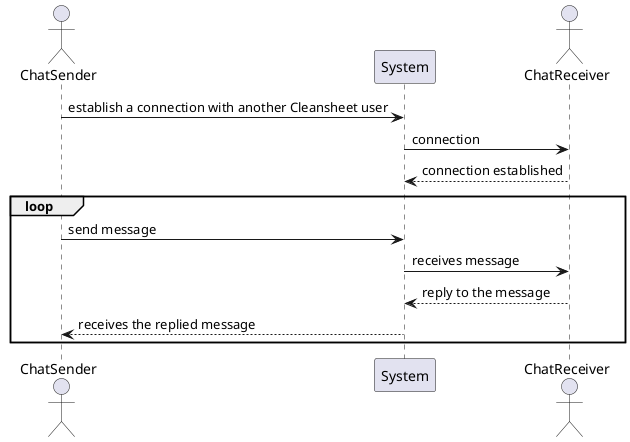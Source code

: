 @startuml us087_analysis.png

actor ChatSender
participant System
actor ChatReceiver

    ChatSender -> System : establish a connection with another Cleansheet user
    System -> ChatReceiver : connection
    System <-- ChatReceiver : connection established
group loop
    ChatSender -> System : send message
    System -> ChatReceiver : receives message
    System <-- ChatReceiver : reply to the message
    ChatSender <-- System : receives the replied message
end group
    

@enduml
